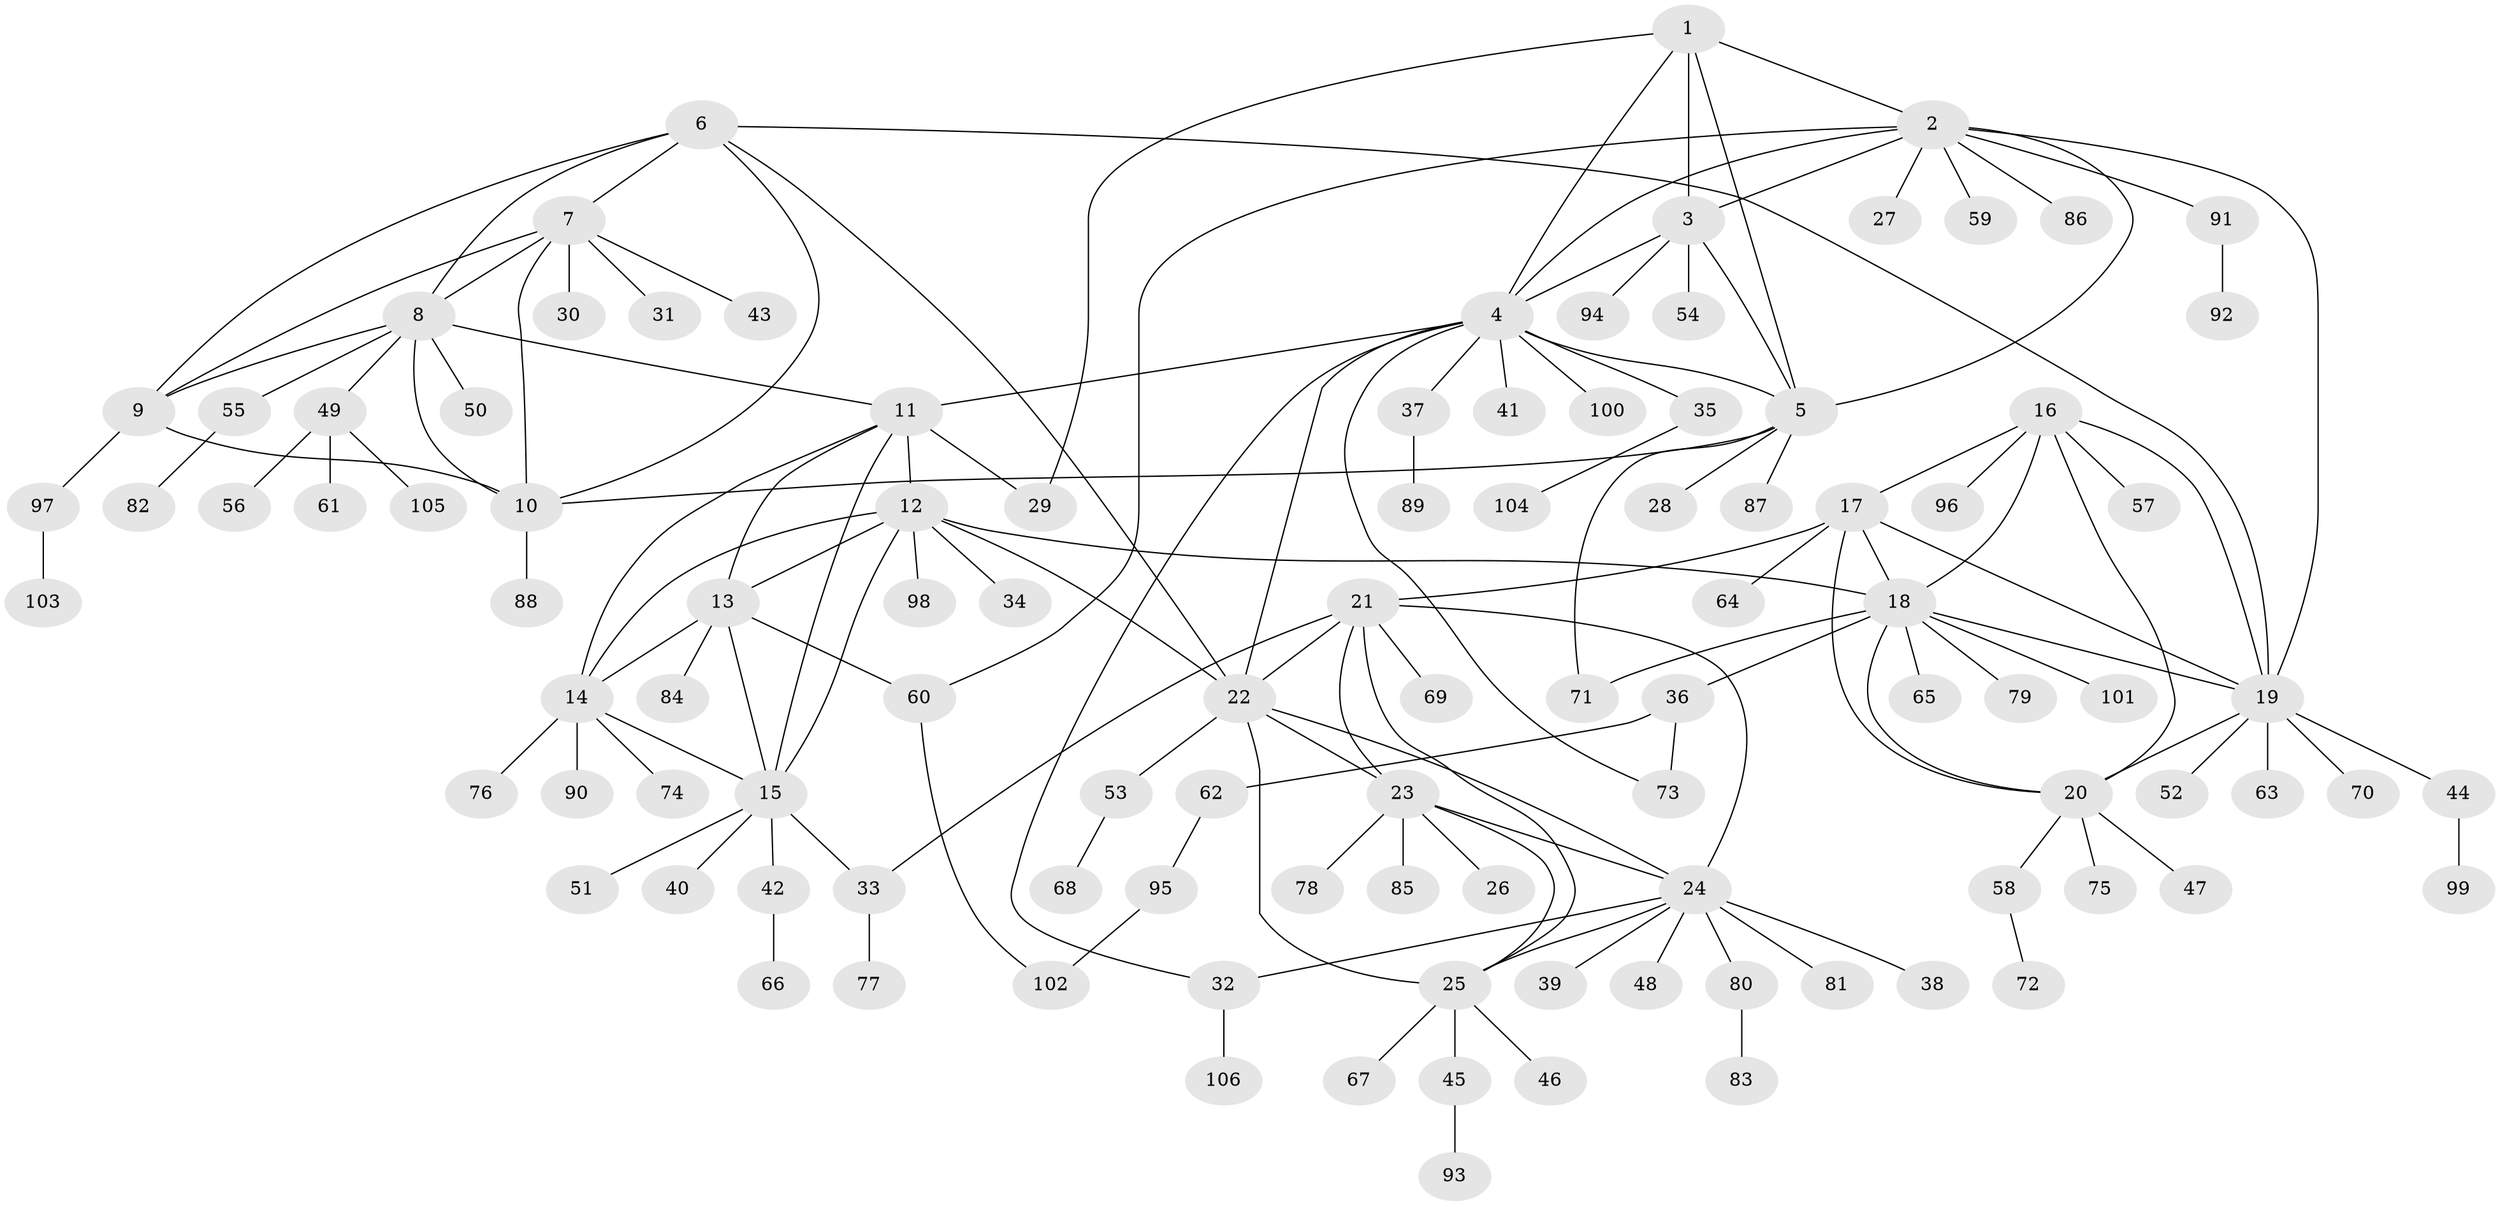 // coarse degree distribution, {4: 0.06451612903225806, 5: 0.16129032258064516, 2: 0.03225806451612903, 1: 0.6451612903225806, 6: 0.06451612903225806, 9: 0.03225806451612903}
// Generated by graph-tools (version 1.1) at 2025/58/03/04/25 21:58:28]
// undirected, 106 vertices, 148 edges
graph export_dot {
graph [start="1"]
  node [color=gray90,style=filled];
  1;
  2;
  3;
  4;
  5;
  6;
  7;
  8;
  9;
  10;
  11;
  12;
  13;
  14;
  15;
  16;
  17;
  18;
  19;
  20;
  21;
  22;
  23;
  24;
  25;
  26;
  27;
  28;
  29;
  30;
  31;
  32;
  33;
  34;
  35;
  36;
  37;
  38;
  39;
  40;
  41;
  42;
  43;
  44;
  45;
  46;
  47;
  48;
  49;
  50;
  51;
  52;
  53;
  54;
  55;
  56;
  57;
  58;
  59;
  60;
  61;
  62;
  63;
  64;
  65;
  66;
  67;
  68;
  69;
  70;
  71;
  72;
  73;
  74;
  75;
  76;
  77;
  78;
  79;
  80;
  81;
  82;
  83;
  84;
  85;
  86;
  87;
  88;
  89;
  90;
  91;
  92;
  93;
  94;
  95;
  96;
  97;
  98;
  99;
  100;
  101;
  102;
  103;
  104;
  105;
  106;
  1 -- 2;
  1 -- 3;
  1 -- 4;
  1 -- 5;
  1 -- 29;
  2 -- 3;
  2 -- 4;
  2 -- 5;
  2 -- 19;
  2 -- 27;
  2 -- 59;
  2 -- 60;
  2 -- 86;
  2 -- 91;
  3 -- 4;
  3 -- 5;
  3 -- 54;
  3 -- 94;
  4 -- 5;
  4 -- 11;
  4 -- 22;
  4 -- 32;
  4 -- 35;
  4 -- 37;
  4 -- 41;
  4 -- 73;
  4 -- 100;
  5 -- 10;
  5 -- 28;
  5 -- 71;
  5 -- 87;
  6 -- 7;
  6 -- 8;
  6 -- 9;
  6 -- 10;
  6 -- 19;
  6 -- 22;
  7 -- 8;
  7 -- 9;
  7 -- 10;
  7 -- 30;
  7 -- 31;
  7 -- 43;
  8 -- 9;
  8 -- 10;
  8 -- 11;
  8 -- 49;
  8 -- 50;
  8 -- 55;
  9 -- 10;
  9 -- 97;
  10 -- 88;
  11 -- 12;
  11 -- 13;
  11 -- 14;
  11 -- 15;
  11 -- 29;
  12 -- 13;
  12 -- 14;
  12 -- 15;
  12 -- 18;
  12 -- 22;
  12 -- 34;
  12 -- 98;
  13 -- 14;
  13 -- 15;
  13 -- 60;
  13 -- 84;
  14 -- 15;
  14 -- 74;
  14 -- 76;
  14 -- 90;
  15 -- 33;
  15 -- 40;
  15 -- 42;
  15 -- 51;
  16 -- 17;
  16 -- 18;
  16 -- 19;
  16 -- 20;
  16 -- 57;
  16 -- 96;
  17 -- 18;
  17 -- 19;
  17 -- 20;
  17 -- 21;
  17 -- 64;
  18 -- 19;
  18 -- 20;
  18 -- 36;
  18 -- 65;
  18 -- 71;
  18 -- 79;
  18 -- 101;
  19 -- 20;
  19 -- 44;
  19 -- 52;
  19 -- 63;
  19 -- 70;
  20 -- 47;
  20 -- 58;
  20 -- 75;
  21 -- 22;
  21 -- 23;
  21 -- 24;
  21 -- 25;
  21 -- 33;
  21 -- 69;
  22 -- 23;
  22 -- 24;
  22 -- 25;
  22 -- 53;
  23 -- 24;
  23 -- 25;
  23 -- 26;
  23 -- 78;
  23 -- 85;
  24 -- 25;
  24 -- 32;
  24 -- 38;
  24 -- 39;
  24 -- 48;
  24 -- 80;
  24 -- 81;
  25 -- 45;
  25 -- 46;
  25 -- 67;
  32 -- 106;
  33 -- 77;
  35 -- 104;
  36 -- 62;
  36 -- 73;
  37 -- 89;
  42 -- 66;
  44 -- 99;
  45 -- 93;
  49 -- 56;
  49 -- 61;
  49 -- 105;
  53 -- 68;
  55 -- 82;
  58 -- 72;
  60 -- 102;
  62 -- 95;
  80 -- 83;
  91 -- 92;
  95 -- 102;
  97 -- 103;
}
